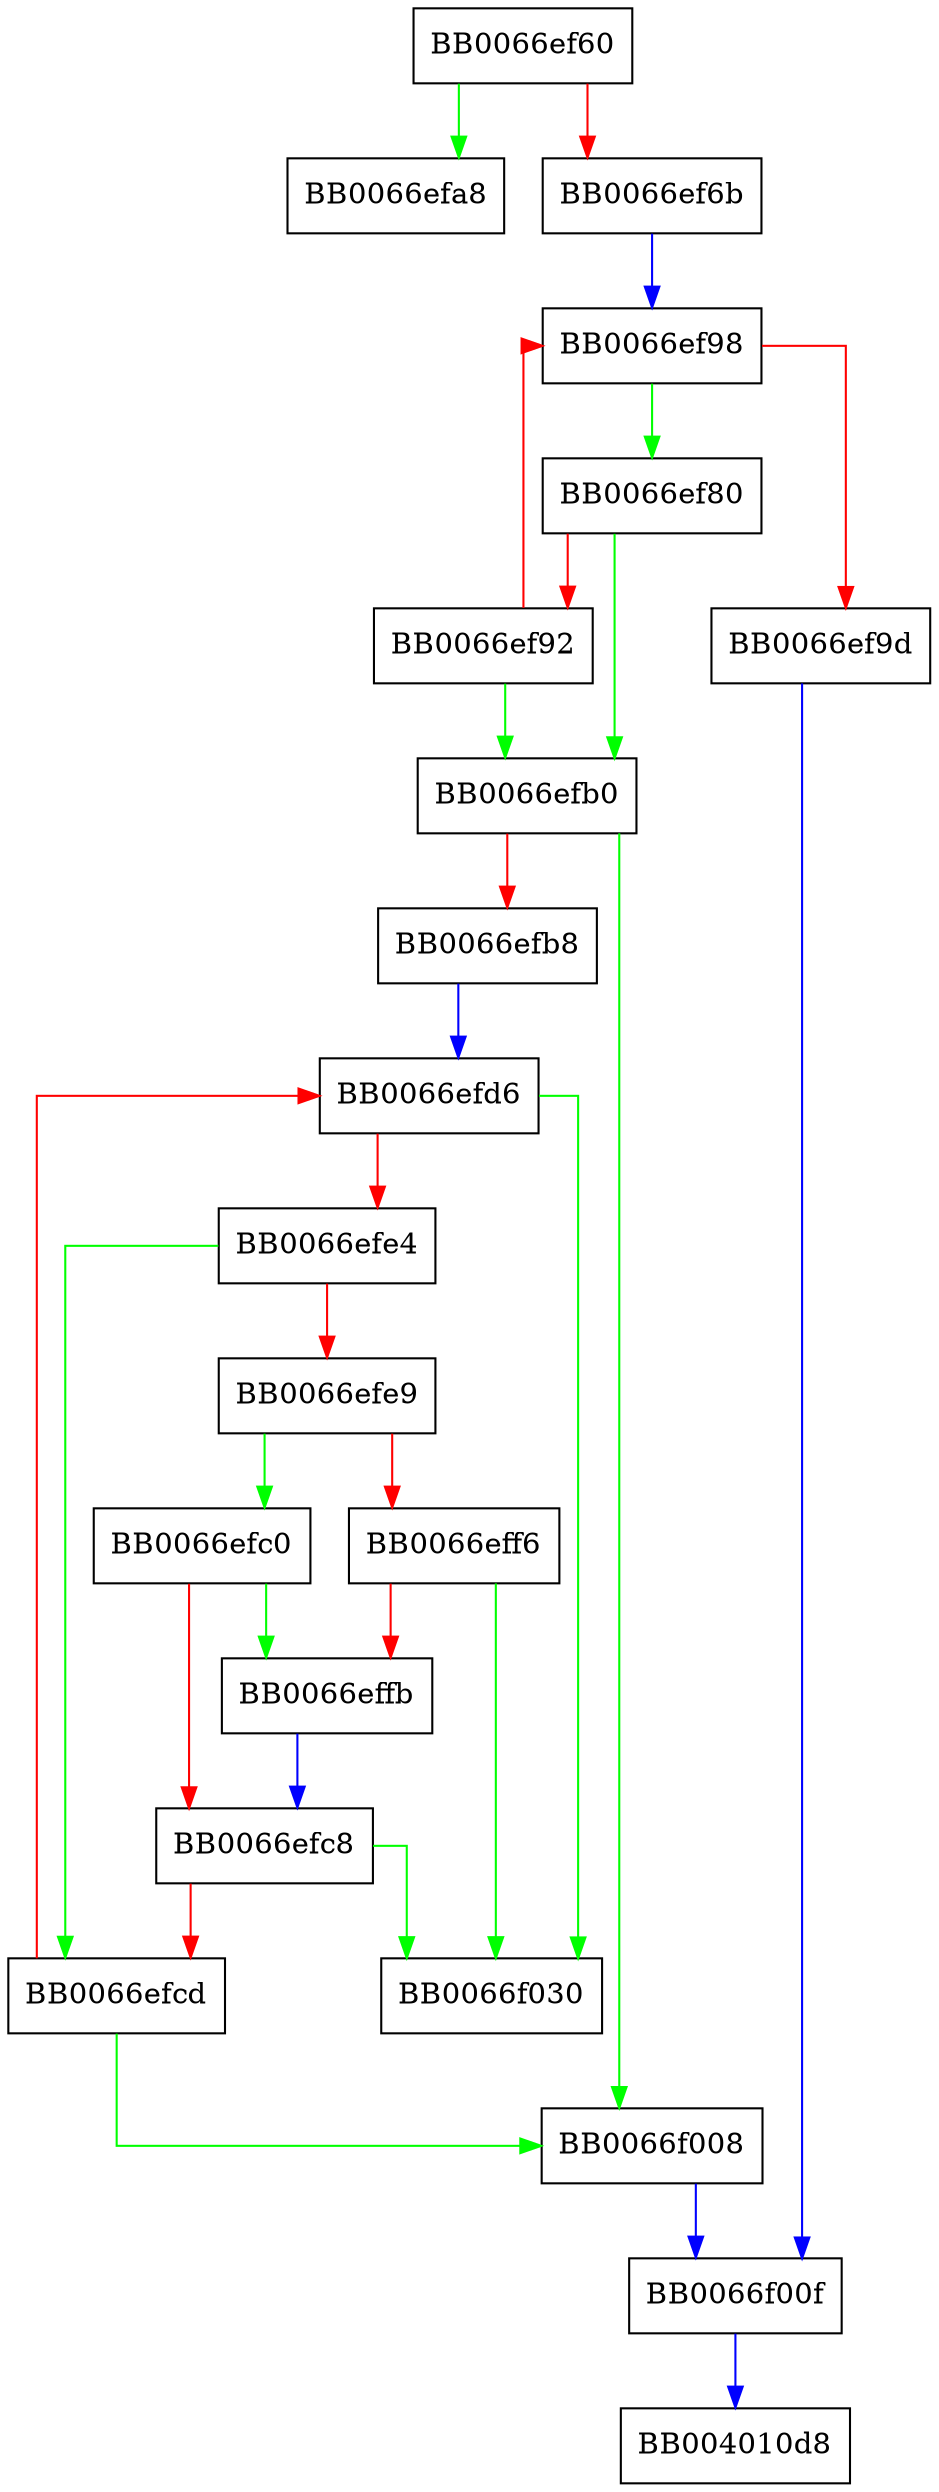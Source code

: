 digraph equal_email {
  node [shape="box"];
  graph [splines=ortho];
  BB0066ef60 -> BB0066efa8 [color="green"];
  BB0066ef60 -> BB0066ef6b [color="red"];
  BB0066ef6b -> BB0066ef98 [color="blue"];
  BB0066ef80 -> BB0066efb0 [color="green"];
  BB0066ef80 -> BB0066ef92 [color="red"];
  BB0066ef92 -> BB0066efb0 [color="green"];
  BB0066ef92 -> BB0066ef98 [color="red"];
  BB0066ef98 -> BB0066ef80 [color="green"];
  BB0066ef98 -> BB0066ef9d [color="red"];
  BB0066ef9d -> BB0066f00f [color="blue"];
  BB0066efb0 -> BB0066f008 [color="green"];
  BB0066efb0 -> BB0066efb8 [color="red"];
  BB0066efb8 -> BB0066efd6 [color="blue"];
  BB0066efc0 -> BB0066effb [color="green"];
  BB0066efc0 -> BB0066efc8 [color="red"];
  BB0066efc8 -> BB0066f030 [color="green"];
  BB0066efc8 -> BB0066efcd [color="red"];
  BB0066efcd -> BB0066f008 [color="green"];
  BB0066efcd -> BB0066efd6 [color="red"];
  BB0066efd6 -> BB0066f030 [color="green"];
  BB0066efd6 -> BB0066efe4 [color="red"];
  BB0066efe4 -> BB0066efcd [color="green"];
  BB0066efe4 -> BB0066efe9 [color="red"];
  BB0066efe9 -> BB0066efc0 [color="green"];
  BB0066efe9 -> BB0066eff6 [color="red"];
  BB0066eff6 -> BB0066f030 [color="green"];
  BB0066eff6 -> BB0066effb [color="red"];
  BB0066effb -> BB0066efc8 [color="blue"];
  BB0066f008 -> BB0066f00f [color="blue"];
  BB0066f00f -> BB004010d8 [color="blue"];
}